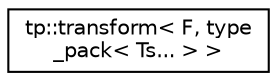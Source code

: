 digraph "Graphical Class Hierarchy"
{
 // LATEX_PDF_SIZE
  edge [fontname="Helvetica",fontsize="10",labelfontname="Helvetica",labelfontsize="10"];
  node [fontname="Helvetica",fontsize="10",shape=record];
  rankdir="LR";
  Node0 [label="tp::transform\< F, type\l_pack\< Ts... \> \>",height=0.2,width=0.4,color="black", fillcolor="white", style="filled",URL="$structtp_1_1transform_3_01F_00_01type__pack_3_01Ts_8_8_8_01_4_01_4.html",tooltip=" "];
}
